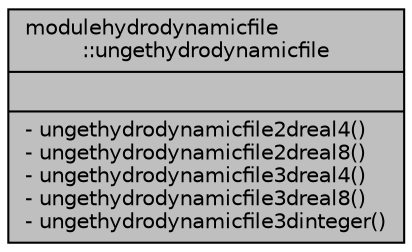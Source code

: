 digraph "modulehydrodynamicfile::ungethydrodynamicfile"
{
 // LATEX_PDF_SIZE
  edge [fontname="Helvetica",fontsize="10",labelfontname="Helvetica",labelfontsize="10"];
  node [fontname="Helvetica",fontsize="10",shape=record];
  Node1 [label="{modulehydrodynamicfile\l::ungethydrodynamicfile\n||- ungethydrodynamicfile2dreal4()\l- ungethydrodynamicfile2dreal8()\l- ungethydrodynamicfile3dreal4()\l- ungethydrodynamicfile3dreal8()\l- ungethydrodynamicfile3dinteger()\l}",height=0.2,width=0.4,color="black", fillcolor="grey75", style="filled", fontcolor="black",tooltip=" "];
}

